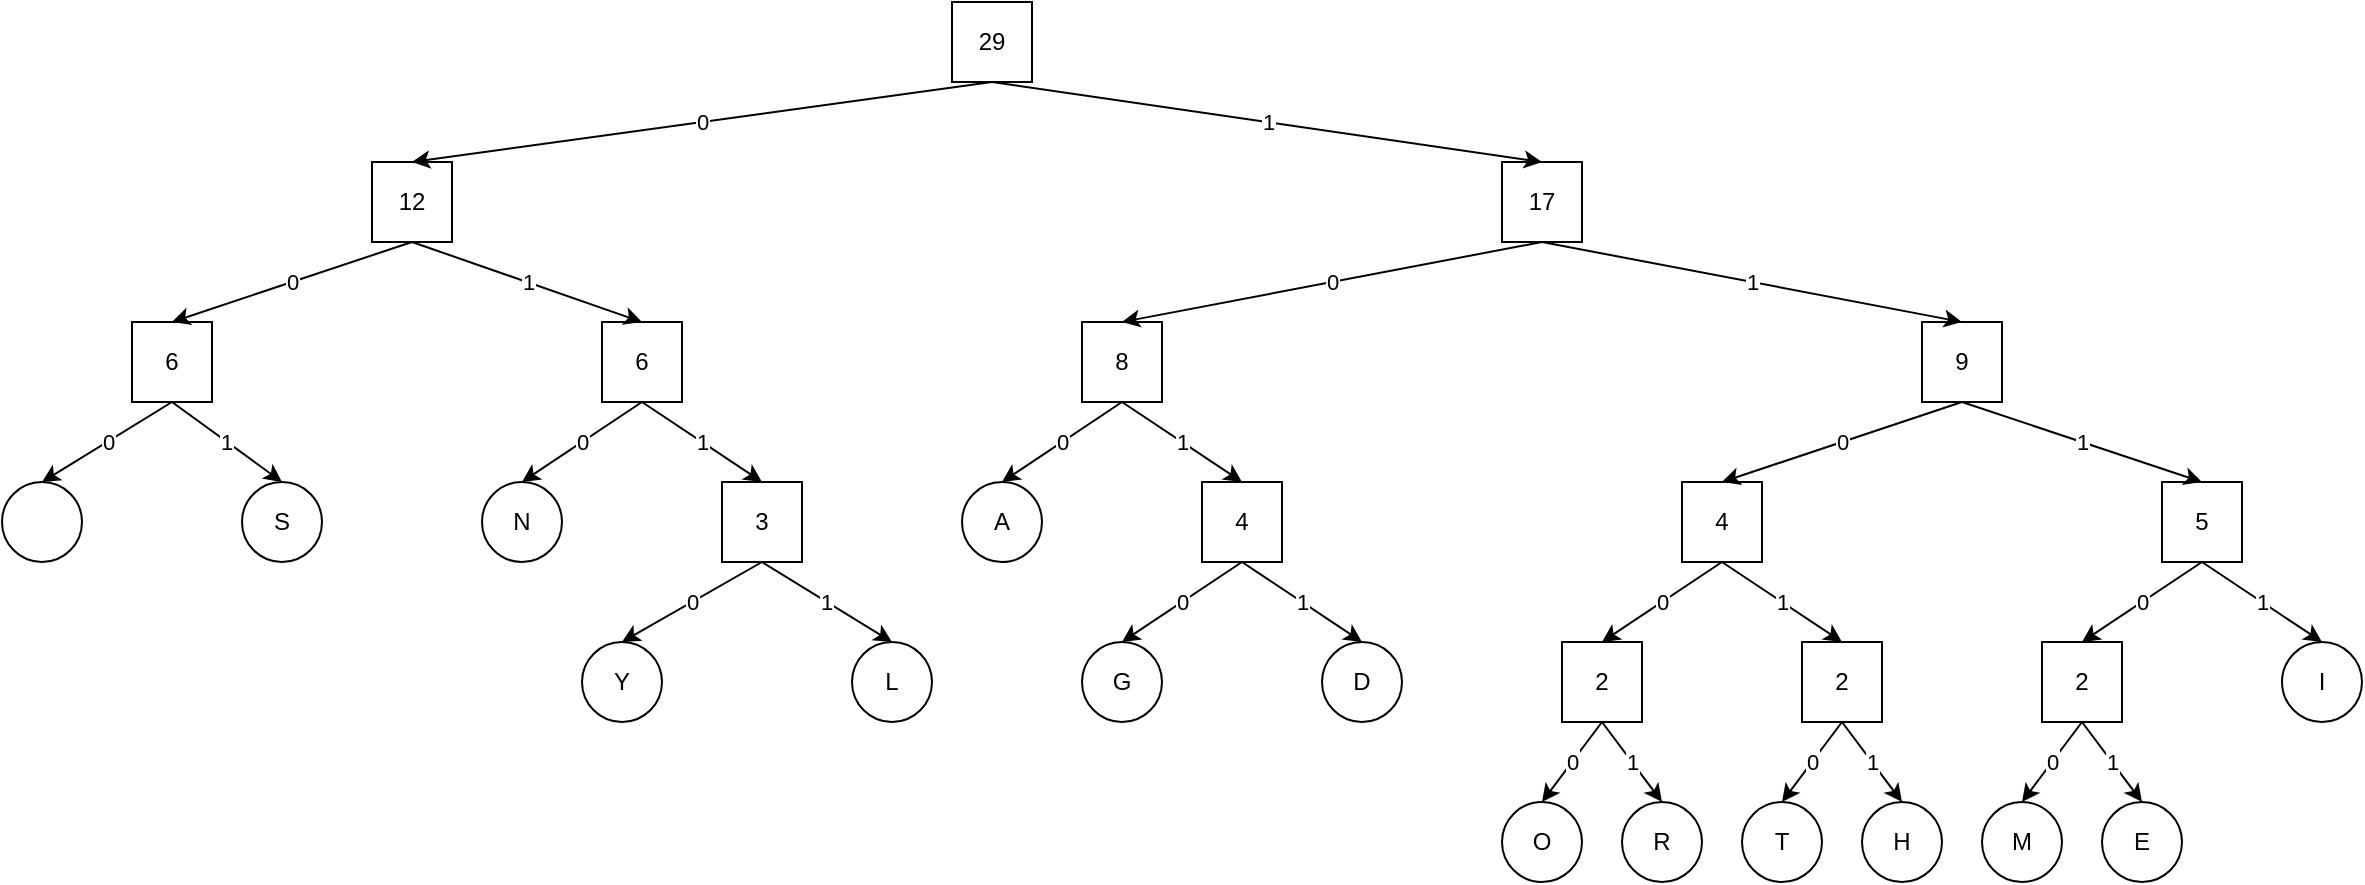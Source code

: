 <mxfile>
    <diagram id="S_faYMRFQXcnsALS5liH" name="Huffman">
        <mxGraphModel dx="1414" dy="682" grid="1" gridSize="10" guides="1" tooltips="1" connect="1" arrows="1" fold="1" page="1" pageScale="1" pageWidth="850" pageHeight="1100" math="0" shadow="0">
            <root>
                <mxCell id="0"/>
                <mxCell id="1" parent="0"/>
                <mxCell id="bHmVS1OD5DssWyzfUEvp-15" value="O" style="ellipse;whiteSpace=wrap;html=1;aspect=fixed;" vertex="1" parent="1">
                    <mxGeometry x="845" y="800" width="40" height="40" as="geometry"/>
                </mxCell>
                <mxCell id="bHmVS1OD5DssWyzfUEvp-16" value="R" style="ellipse;whiteSpace=wrap;html=1;aspect=fixed;" vertex="1" parent="1">
                    <mxGeometry x="905" y="800" width="40" height="40" as="geometry"/>
                </mxCell>
                <mxCell id="bHmVS1OD5DssWyzfUEvp-17" value="T" style="ellipse;whiteSpace=wrap;html=1;aspect=fixed;" vertex="1" parent="1">
                    <mxGeometry x="965" y="800" width="40" height="40" as="geometry"/>
                </mxCell>
                <mxCell id="bHmVS1OD5DssWyzfUEvp-18" value="H" style="ellipse;whiteSpace=wrap;html=1;aspect=fixed;" vertex="1" parent="1">
                    <mxGeometry x="1025" y="800" width="40" height="40" as="geometry"/>
                </mxCell>
                <mxCell id="bHmVS1OD5DssWyzfUEvp-19" value="M" style="ellipse;whiteSpace=wrap;html=1;aspect=fixed;" vertex="1" parent="1">
                    <mxGeometry x="1085" y="800" width="40" height="40" as="geometry"/>
                </mxCell>
                <mxCell id="bHmVS1OD5DssWyzfUEvp-20" value="E" style="ellipse;whiteSpace=wrap;html=1;aspect=fixed;" vertex="1" parent="1">
                    <mxGeometry x="1145" y="800" width="40" height="40" as="geometry"/>
                </mxCell>
                <mxCell id="bHmVS1OD5DssWyzfUEvp-26" value="D" style="ellipse;whiteSpace=wrap;html=1;aspect=fixed;" vertex="1" parent="1">
                    <mxGeometry x="755" y="720" width="40" height="40" as="geometry"/>
                </mxCell>
                <mxCell id="bHmVS1OD5DssWyzfUEvp-29" value="0" style="edgeStyle=none;html=1;entryX=0.5;entryY=0;entryDx=0;entryDy=0;exitX=0.5;exitY=1;exitDx=0;exitDy=0;" edge="1" parent="1" source="bHmVS1OD5DssWyzfUEvp-27" target="bHmVS1OD5DssWyzfUEvp-15">
                    <mxGeometry relative="1" as="geometry"/>
                </mxCell>
                <mxCell id="bHmVS1OD5DssWyzfUEvp-30" value="1" style="edgeStyle=none;html=1;exitX=0.5;exitY=1;exitDx=0;exitDy=0;entryX=0.5;entryY=0;entryDx=0;entryDy=0;" edge="1" parent="1" source="bHmVS1OD5DssWyzfUEvp-27" target="bHmVS1OD5DssWyzfUEvp-16">
                    <mxGeometry relative="1" as="geometry"/>
                </mxCell>
                <mxCell id="bHmVS1OD5DssWyzfUEvp-27" value="2" style="whiteSpace=wrap;html=1;aspect=fixed;" vertex="1" parent="1">
                    <mxGeometry x="875" y="720" width="40" height="40" as="geometry"/>
                </mxCell>
                <mxCell id="bHmVS1OD5DssWyzfUEvp-32" value="0" style="edgeStyle=none;html=1;exitX=0.5;exitY=1;exitDx=0;exitDy=0;entryX=0.5;entryY=0;entryDx=0;entryDy=0;" edge="1" parent="1" source="bHmVS1OD5DssWyzfUEvp-31" target="bHmVS1OD5DssWyzfUEvp-17">
                    <mxGeometry relative="1" as="geometry"/>
                </mxCell>
                <mxCell id="bHmVS1OD5DssWyzfUEvp-33" value="1" style="edgeStyle=none;html=1;exitX=0.5;exitY=1;exitDx=0;exitDy=0;entryX=0.5;entryY=0;entryDx=0;entryDy=0;" edge="1" parent="1" source="bHmVS1OD5DssWyzfUEvp-31" target="bHmVS1OD5DssWyzfUEvp-18">
                    <mxGeometry relative="1" as="geometry"/>
                </mxCell>
                <mxCell id="bHmVS1OD5DssWyzfUEvp-31" value="2" style="whiteSpace=wrap;html=1;aspect=fixed;" vertex="1" parent="1">
                    <mxGeometry x="995" y="720" width="40" height="40" as="geometry"/>
                </mxCell>
                <mxCell id="bHmVS1OD5DssWyzfUEvp-35" value="0" style="edgeStyle=none;html=1;exitX=0.5;exitY=1;exitDx=0;exitDy=0;entryX=0.5;entryY=0;entryDx=0;entryDy=0;" edge="1" parent="1" source="bHmVS1OD5DssWyzfUEvp-34" target="bHmVS1OD5DssWyzfUEvp-19">
                    <mxGeometry relative="1" as="geometry"/>
                </mxCell>
                <mxCell id="bHmVS1OD5DssWyzfUEvp-36" value="1" style="edgeStyle=none;html=1;exitX=0.5;exitY=1;exitDx=0;exitDy=0;entryX=0.5;entryY=0;entryDx=0;entryDy=0;" edge="1" parent="1" source="bHmVS1OD5DssWyzfUEvp-34" target="bHmVS1OD5DssWyzfUEvp-20">
                    <mxGeometry relative="1" as="geometry"/>
                </mxCell>
                <mxCell id="bHmVS1OD5DssWyzfUEvp-34" value="2" style="whiteSpace=wrap;html=1;aspect=fixed;" vertex="1" parent="1">
                    <mxGeometry x="1115" y="720" width="40" height="40" as="geometry"/>
                </mxCell>
                <mxCell id="bHmVS1OD5DssWyzfUEvp-37" value="I" style="ellipse;whiteSpace=wrap;html=1;aspect=fixed;" vertex="1" parent="1">
                    <mxGeometry x="1235" y="720" width="40" height="40" as="geometry"/>
                </mxCell>
                <mxCell id="bHmVS1OD5DssWyzfUEvp-39" value="0" style="edgeStyle=none;html=1;exitX=0.5;exitY=1;exitDx=0;exitDy=0;entryX=0.5;entryY=0;entryDx=0;entryDy=0;" edge="1" parent="1" source="bHmVS1OD5DssWyzfUEvp-38" target="bHmVS1OD5DssWyzfUEvp-34">
                    <mxGeometry relative="1" as="geometry"/>
                </mxCell>
                <mxCell id="bHmVS1OD5DssWyzfUEvp-40" value="1" style="edgeStyle=none;html=1;exitX=0.5;exitY=1;exitDx=0;exitDy=0;entryX=0.5;entryY=0;entryDx=0;entryDy=0;" edge="1" parent="1" source="bHmVS1OD5DssWyzfUEvp-38" target="bHmVS1OD5DssWyzfUEvp-37">
                    <mxGeometry relative="1" as="geometry"/>
                </mxCell>
                <mxCell id="bHmVS1OD5DssWyzfUEvp-38" value="5" style="whiteSpace=wrap;html=1;aspect=fixed;" vertex="1" parent="1">
                    <mxGeometry x="1175" y="640" width="40" height="40" as="geometry"/>
                </mxCell>
                <mxCell id="bHmVS1OD5DssWyzfUEvp-45" value="0" style="edgeStyle=none;html=1;exitX=0.5;exitY=1;exitDx=0;exitDy=0;entryX=0.5;entryY=0;entryDx=0;entryDy=0;" edge="1" parent="1" source="bHmVS1OD5DssWyzfUEvp-44" target="bHmVS1OD5DssWyzfUEvp-27">
                    <mxGeometry relative="1" as="geometry"/>
                </mxCell>
                <mxCell id="bHmVS1OD5DssWyzfUEvp-46" value="1" style="edgeStyle=none;html=1;exitX=0.5;exitY=1;exitDx=0;exitDy=0;entryX=0.5;entryY=0;entryDx=0;entryDy=0;" edge="1" parent="1" source="bHmVS1OD5DssWyzfUEvp-44" target="bHmVS1OD5DssWyzfUEvp-31">
                    <mxGeometry relative="1" as="geometry"/>
                </mxCell>
                <mxCell id="bHmVS1OD5DssWyzfUEvp-44" value="4" style="whiteSpace=wrap;html=1;aspect=fixed;" vertex="1" parent="1">
                    <mxGeometry x="935" y="640" width="40" height="40" as="geometry"/>
                </mxCell>
                <mxCell id="bHmVS1OD5DssWyzfUEvp-47" value="G" style="ellipse;whiteSpace=wrap;html=1;aspect=fixed;" vertex="1" parent="1">
                    <mxGeometry x="635" y="720" width="40" height="40" as="geometry"/>
                </mxCell>
                <mxCell id="bHmVS1OD5DssWyzfUEvp-48" value="L" style="ellipse;whiteSpace=wrap;html=1;aspect=fixed;" vertex="1" parent="1">
                    <mxGeometry x="520" y="720" width="40" height="40" as="geometry"/>
                </mxCell>
                <mxCell id="bHmVS1OD5DssWyzfUEvp-49" value="Y" style="ellipse;whiteSpace=wrap;html=1;aspect=fixed;" vertex="1" parent="1">
                    <mxGeometry x="385" y="720" width="40" height="40" as="geometry"/>
                </mxCell>
                <mxCell id="bHmVS1OD5DssWyzfUEvp-51" value="0" style="edgeStyle=none;html=1;exitX=0.5;exitY=1;exitDx=0;exitDy=0;entryX=0.5;entryY=0;entryDx=0;entryDy=0;" edge="1" parent="1" source="bHmVS1OD5DssWyzfUEvp-50" target="bHmVS1OD5DssWyzfUEvp-47">
                    <mxGeometry relative="1" as="geometry"/>
                </mxCell>
                <mxCell id="bHmVS1OD5DssWyzfUEvp-52" value="1" style="edgeStyle=none;html=1;exitX=0.5;exitY=1;exitDx=0;exitDy=0;entryX=0.5;entryY=0;entryDx=0;entryDy=0;" edge="1" parent="1" source="bHmVS1OD5DssWyzfUEvp-50" target="bHmVS1OD5DssWyzfUEvp-26">
                    <mxGeometry relative="1" as="geometry"/>
                </mxCell>
                <mxCell id="bHmVS1OD5DssWyzfUEvp-50" value="4" style="whiteSpace=wrap;html=1;aspect=fixed;" vertex="1" parent="1">
                    <mxGeometry x="695" y="640" width="40" height="40" as="geometry"/>
                </mxCell>
                <mxCell id="bHmVS1OD5DssWyzfUEvp-54" value="0" style="edgeStyle=none;html=1;exitX=0.5;exitY=1;exitDx=0;exitDy=0;entryX=0.5;entryY=0;entryDx=0;entryDy=0;" edge="1" parent="1" source="bHmVS1OD5DssWyzfUEvp-53" target="bHmVS1OD5DssWyzfUEvp-49">
                    <mxGeometry relative="1" as="geometry"/>
                </mxCell>
                <mxCell id="bHmVS1OD5DssWyzfUEvp-55" value="1" style="edgeStyle=none;html=1;exitX=0.5;exitY=1;exitDx=0;exitDy=0;entryX=0.5;entryY=0;entryDx=0;entryDy=0;" edge="1" parent="1" source="bHmVS1OD5DssWyzfUEvp-53" target="bHmVS1OD5DssWyzfUEvp-48">
                    <mxGeometry relative="1" as="geometry"/>
                </mxCell>
                <mxCell id="bHmVS1OD5DssWyzfUEvp-53" value="3" style="whiteSpace=wrap;html=1;aspect=fixed;" vertex="1" parent="1">
                    <mxGeometry x="455" y="640" width="40" height="40" as="geometry"/>
                </mxCell>
                <mxCell id="bHmVS1OD5DssWyzfUEvp-56" value="A" style="ellipse;whiteSpace=wrap;html=1;aspect=fixed;" vertex="1" parent="1">
                    <mxGeometry x="575" y="640" width="40" height="40" as="geometry"/>
                </mxCell>
                <mxCell id="bHmVS1OD5DssWyzfUEvp-58" value="0" style="edgeStyle=none;html=1;exitX=0.5;exitY=1;exitDx=0;exitDy=0;entryX=0.5;entryY=0;entryDx=0;entryDy=0;" edge="1" parent="1" source="bHmVS1OD5DssWyzfUEvp-57" target="bHmVS1OD5DssWyzfUEvp-56">
                    <mxGeometry relative="1" as="geometry"/>
                </mxCell>
                <mxCell id="bHmVS1OD5DssWyzfUEvp-59" value="1" style="edgeStyle=none;html=1;exitX=0.5;exitY=1;exitDx=0;exitDy=0;entryX=0.5;entryY=0;entryDx=0;entryDy=0;" edge="1" parent="1" source="bHmVS1OD5DssWyzfUEvp-57" target="bHmVS1OD5DssWyzfUEvp-50">
                    <mxGeometry relative="1" as="geometry"/>
                </mxCell>
                <mxCell id="bHmVS1OD5DssWyzfUEvp-57" value="8" style="whiteSpace=wrap;html=1;aspect=fixed;" vertex="1" parent="1">
                    <mxGeometry x="635" y="560" width="40" height="40" as="geometry"/>
                </mxCell>
                <mxCell id="bHmVS1OD5DssWyzfUEvp-61" value="0" style="edgeStyle=none;html=1;exitX=0.5;exitY=1;exitDx=0;exitDy=0;entryX=0.5;entryY=0;entryDx=0;entryDy=0;" edge="1" parent="1" source="bHmVS1OD5DssWyzfUEvp-60" target="bHmVS1OD5DssWyzfUEvp-44">
                    <mxGeometry relative="1" as="geometry"/>
                </mxCell>
                <mxCell id="bHmVS1OD5DssWyzfUEvp-62" value="1" style="edgeStyle=none;html=1;exitX=0.5;exitY=1;exitDx=0;exitDy=0;entryX=0.5;entryY=0;entryDx=0;entryDy=0;" edge="1" parent="1" source="bHmVS1OD5DssWyzfUEvp-60" target="bHmVS1OD5DssWyzfUEvp-38">
                    <mxGeometry relative="1" as="geometry"/>
                </mxCell>
                <mxCell id="bHmVS1OD5DssWyzfUEvp-60" value="9" style="whiteSpace=wrap;html=1;aspect=fixed;" vertex="1" parent="1">
                    <mxGeometry x="1055" y="560" width="40" height="40" as="geometry"/>
                </mxCell>
                <mxCell id="bHmVS1OD5DssWyzfUEvp-63" value="N" style="ellipse;whiteSpace=wrap;html=1;aspect=fixed;" vertex="1" parent="1">
                    <mxGeometry x="335" y="640" width="40" height="40" as="geometry"/>
                </mxCell>
                <mxCell id="bHmVS1OD5DssWyzfUEvp-64" value="S" style="ellipse;whiteSpace=wrap;html=1;aspect=fixed;" vertex="1" parent="1">
                    <mxGeometry x="215" y="640" width="40" height="40" as="geometry"/>
                </mxCell>
                <mxCell id="bHmVS1OD5DssWyzfUEvp-65" value="" style="ellipse;whiteSpace=wrap;html=1;aspect=fixed;" vertex="1" parent="1">
                    <mxGeometry x="95" y="640" width="40" height="40" as="geometry"/>
                </mxCell>
                <mxCell id="bHmVS1OD5DssWyzfUEvp-67" value="0" style="edgeStyle=none;html=1;exitX=0.5;exitY=1;exitDx=0;exitDy=0;entryX=0.5;entryY=0;entryDx=0;entryDy=0;" edge="1" parent="1" source="bHmVS1OD5DssWyzfUEvp-66" target="bHmVS1OD5DssWyzfUEvp-65">
                    <mxGeometry relative="1" as="geometry"/>
                </mxCell>
                <mxCell id="bHmVS1OD5DssWyzfUEvp-68" value="1" style="edgeStyle=none;html=1;exitX=0.5;exitY=1;exitDx=0;exitDy=0;entryX=0.5;entryY=0;entryDx=0;entryDy=0;" edge="1" parent="1" source="bHmVS1OD5DssWyzfUEvp-66" target="bHmVS1OD5DssWyzfUEvp-64">
                    <mxGeometry relative="1" as="geometry"/>
                </mxCell>
                <mxCell id="bHmVS1OD5DssWyzfUEvp-66" value="6" style="whiteSpace=wrap;html=1;aspect=fixed;" vertex="1" parent="1">
                    <mxGeometry x="160" y="560" width="40" height="40" as="geometry"/>
                </mxCell>
                <mxCell id="bHmVS1OD5DssWyzfUEvp-70" value="0" style="edgeStyle=none;html=1;exitX=0.5;exitY=1;exitDx=0;exitDy=0;entryX=0.5;entryY=0;entryDx=0;entryDy=0;" edge="1" parent="1" source="bHmVS1OD5DssWyzfUEvp-69" target="bHmVS1OD5DssWyzfUEvp-63">
                    <mxGeometry relative="1" as="geometry"/>
                </mxCell>
                <mxCell id="bHmVS1OD5DssWyzfUEvp-71" value="1" style="edgeStyle=none;html=1;exitX=0.5;exitY=1;exitDx=0;exitDy=0;entryX=0.5;entryY=0;entryDx=0;entryDy=0;" edge="1" parent="1" source="bHmVS1OD5DssWyzfUEvp-69" target="bHmVS1OD5DssWyzfUEvp-53">
                    <mxGeometry relative="1" as="geometry"/>
                </mxCell>
                <mxCell id="bHmVS1OD5DssWyzfUEvp-69" value="6" style="whiteSpace=wrap;html=1;aspect=fixed;" vertex="1" parent="1">
                    <mxGeometry x="395" y="560" width="40" height="40" as="geometry"/>
                </mxCell>
                <mxCell id="bHmVS1OD5DssWyzfUEvp-73" value="0" style="edgeStyle=none;html=1;exitX=0.5;exitY=1;exitDx=0;exitDy=0;entryX=0.5;entryY=0;entryDx=0;entryDy=0;" edge="1" parent="1" source="bHmVS1OD5DssWyzfUEvp-72" target="bHmVS1OD5DssWyzfUEvp-66">
                    <mxGeometry relative="1" as="geometry"/>
                </mxCell>
                <mxCell id="bHmVS1OD5DssWyzfUEvp-74" value="1" style="edgeStyle=none;html=1;exitX=0.5;exitY=1;exitDx=0;exitDy=0;entryX=0.5;entryY=0;entryDx=0;entryDy=0;" edge="1" parent="1" source="bHmVS1OD5DssWyzfUEvp-72" target="bHmVS1OD5DssWyzfUEvp-69">
                    <mxGeometry relative="1" as="geometry"/>
                </mxCell>
                <mxCell id="bHmVS1OD5DssWyzfUEvp-72" value="12" style="whiteSpace=wrap;html=1;aspect=fixed;" vertex="1" parent="1">
                    <mxGeometry x="280" y="480" width="40" height="40" as="geometry"/>
                </mxCell>
                <mxCell id="bHmVS1OD5DssWyzfUEvp-76" value="0" style="edgeStyle=none;html=1;exitX=0.5;exitY=1;exitDx=0;exitDy=0;entryX=0.5;entryY=0;entryDx=0;entryDy=0;" edge="1" parent="1" source="bHmVS1OD5DssWyzfUEvp-75" target="bHmVS1OD5DssWyzfUEvp-57">
                    <mxGeometry relative="1" as="geometry"/>
                </mxCell>
                <mxCell id="bHmVS1OD5DssWyzfUEvp-77" value="1" style="edgeStyle=none;html=1;exitX=0.5;exitY=1;exitDx=0;exitDy=0;entryX=0.5;entryY=0;entryDx=0;entryDy=0;" edge="1" parent="1" source="bHmVS1OD5DssWyzfUEvp-75" target="bHmVS1OD5DssWyzfUEvp-60">
                    <mxGeometry relative="1" as="geometry"/>
                </mxCell>
                <mxCell id="bHmVS1OD5DssWyzfUEvp-75" value="17" style="whiteSpace=wrap;html=1;aspect=fixed;" vertex="1" parent="1">
                    <mxGeometry x="845" y="480" width="40" height="40" as="geometry"/>
                </mxCell>
                <mxCell id="bHmVS1OD5DssWyzfUEvp-79" value="0" style="edgeStyle=none;html=1;exitX=0.5;exitY=1;exitDx=0;exitDy=0;entryX=0.5;entryY=0;entryDx=0;entryDy=0;" edge="1" parent="1" source="bHmVS1OD5DssWyzfUEvp-78" target="bHmVS1OD5DssWyzfUEvp-72">
                    <mxGeometry relative="1" as="geometry"/>
                </mxCell>
                <mxCell id="bHmVS1OD5DssWyzfUEvp-80" value="1" style="edgeStyle=none;html=1;exitX=0.5;exitY=1;exitDx=0;exitDy=0;entryX=0.5;entryY=0;entryDx=0;entryDy=0;" edge="1" parent="1" source="bHmVS1OD5DssWyzfUEvp-78" target="bHmVS1OD5DssWyzfUEvp-75">
                    <mxGeometry relative="1" as="geometry"/>
                </mxCell>
                <mxCell id="bHmVS1OD5DssWyzfUEvp-78" value="29" style="whiteSpace=wrap;html=1;aspect=fixed;" vertex="1" parent="1">
                    <mxGeometry x="570" y="400" width="40" height="40" as="geometry"/>
                </mxCell>
            </root>
        </mxGraphModel>
    </diagram>
    <diagram id="LK6hJKa1zRqKV95Y7jC8" name="Bayesian">
        <mxGraphModel dx="1401" dy="784" grid="1" gridSize="10" guides="1" tooltips="1" connect="1" arrows="1" fold="1" page="1" pageScale="1" pageWidth="850" pageHeight="1100" math="0" shadow="0">
            <root>
                <mxCell id="0"/>
                <mxCell id="1" parent="0"/>
                <mxCell id="10" style="edgeStyle=none;html=1;entryX=0;entryY=0.5;entryDx=0;entryDy=0;" parent="1" source="6" target="7" edge="1">
                    <mxGeometry relative="1" as="geometry"/>
                </mxCell>
                <mxCell id="6" value="Internship" style="ellipse;whiteSpace=wrap;html=1;" parent="1" vertex="1">
                    <mxGeometry x="80" y="200" width="120" height="80" as="geometry"/>
                </mxCell>
                <mxCell id="11" style="edgeStyle=none;html=1;exitX=1;exitY=0.5;exitDx=0;exitDy=0;entryX=0;entryY=1;entryDx=0;entryDy=0;" parent="1" source="7" target="8" edge="1">
                    <mxGeometry relative="1" as="geometry"/>
                </mxCell>
                <mxCell id="13" style="edgeStyle=none;html=1;exitX=1;exitY=0.5;exitDx=0;exitDy=0;entryX=0;entryY=0;entryDx=0;entryDy=0;" parent="1" source="7" target="9" edge="1">
                    <mxGeometry relative="1" as="geometry"/>
                </mxCell>
                <mxCell id="7" value="Happy" style="ellipse;whiteSpace=wrap;html=1;" parent="1" vertex="1">
                    <mxGeometry x="240" y="200" width="120" height="80" as="geometry"/>
                </mxCell>
                <mxCell id="8" value="Finish" style="ellipse;whiteSpace=wrap;html=1;" parent="1" vertex="1">
                    <mxGeometry x="400" y="120" width="120" height="80" as="geometry"/>
                </mxCell>
                <mxCell id="9" value="Recruited" style="ellipse;whiteSpace=wrap;html=1;" parent="1" vertex="1">
                    <mxGeometry x="400" y="280" width="120" height="80" as="geometry"/>
                </mxCell>
                <mxCell id="19" value="Internship P(I)" style="shape=table;startSize=30;container=1;collapsible=1;childLayout=tableLayout;fixedRows=1;rowLines=0;fontStyle=1;align=center;resizeLast=1;" parent="1" vertex="1">
                    <mxGeometry x="80" y="300" width="120" height="90" as="geometry"/>
                </mxCell>
                <mxCell id="23" value="" style="shape=tableRow;horizontal=0;startSize=0;swimlaneHead=0;swimlaneBody=0;fillColor=none;collapsible=0;dropTarget=0;points=[[0,0.5],[1,0.5]];portConstraint=eastwest;top=0;left=0;right=0;bottom=1;" parent="19" vertex="1">
                    <mxGeometry y="30" width="120" height="30" as="geometry"/>
                </mxCell>
                <mxCell id="24" value="T " style="shape=partialRectangle;connectable=0;fillColor=none;top=0;left=0;bottom=0;right=0;fontStyle=0;overflow=hidden;" parent="23" vertex="1">
                    <mxGeometry width="60" height="30" as="geometry">
                        <mxRectangle width="60" height="30" as="alternateBounds"/>
                    </mxGeometry>
                </mxCell>
                <mxCell id="25" value="0.5" style="shape=partialRectangle;connectable=0;fillColor=none;top=0;left=0;bottom=0;right=0;align=left;spacingLeft=6;fontStyle=0;overflow=hidden;" parent="23" vertex="1">
                    <mxGeometry x="60" width="60" height="30" as="geometry">
                        <mxRectangle width="60" height="30" as="alternateBounds"/>
                    </mxGeometry>
                </mxCell>
                <mxCell id="26" value="" style="shape=tableRow;horizontal=0;startSize=0;swimlaneHead=0;swimlaneBody=0;fillColor=none;collapsible=0;dropTarget=0;points=[[0,0.5],[1,0.5]];portConstraint=eastwest;top=0;left=0;right=0;bottom=0;" parent="19" vertex="1">
                    <mxGeometry y="60" width="120" height="30" as="geometry"/>
                </mxCell>
                <mxCell id="27" value="F" style="shape=partialRectangle;connectable=0;fillColor=none;top=0;left=0;bottom=0;right=0;editable=1;overflow=hidden;" parent="26" vertex="1">
                    <mxGeometry width="60" height="30" as="geometry">
                        <mxRectangle width="60" height="30" as="alternateBounds"/>
                    </mxGeometry>
                </mxCell>
                <mxCell id="28" value="0.5" style="shape=partialRectangle;connectable=0;fillColor=none;top=0;left=0;bottom=0;right=0;align=left;spacingLeft=6;overflow=hidden;" parent="26" vertex="1">
                    <mxGeometry x="60" width="60" height="30" as="geometry">
                        <mxRectangle width="60" height="30" as="alternateBounds"/>
                    </mxGeometry>
                </mxCell>
                <mxCell id="32" value="I P(H)" style="shape=table;startSize=30;container=1;collapsible=1;childLayout=tableLayout;fixedRows=1;rowLines=0;fontStyle=1;align=center;resizeLast=1;" parent="1" vertex="1">
                    <mxGeometry x="240" y="300" width="120" height="90" as="geometry"/>
                </mxCell>
                <mxCell id="33" value="" style="shape=tableRow;horizontal=0;startSize=0;swimlaneHead=0;swimlaneBody=0;fillColor=none;collapsible=0;dropTarget=0;points=[[0,0.5],[1,0.5]];portConstraint=eastwest;top=0;left=0;right=0;bottom=1;" parent="32" vertex="1">
                    <mxGeometry y="30" width="120" height="30" as="geometry"/>
                </mxCell>
                <mxCell id="34" value="T " style="shape=partialRectangle;connectable=0;fillColor=none;top=0;left=0;bottom=0;right=0;fontStyle=0;overflow=hidden;" parent="33" vertex="1">
                    <mxGeometry width="60" height="30" as="geometry">
                        <mxRectangle width="60" height="30" as="alternateBounds"/>
                    </mxGeometry>
                </mxCell>
                <mxCell id="35" value="0.6" style="shape=partialRectangle;connectable=0;fillColor=none;top=0;left=0;bottom=0;right=0;align=left;spacingLeft=6;fontStyle=0;overflow=hidden;" parent="33" vertex="1">
                    <mxGeometry x="60" width="60" height="30" as="geometry">
                        <mxRectangle width="60" height="30" as="alternateBounds"/>
                    </mxGeometry>
                </mxCell>
                <mxCell id="36" value="" style="shape=tableRow;horizontal=0;startSize=0;swimlaneHead=0;swimlaneBody=0;fillColor=none;collapsible=0;dropTarget=0;points=[[0,0.5],[1,0.5]];portConstraint=eastwest;top=0;left=0;right=0;bottom=0;" parent="32" vertex="1">
                    <mxGeometry y="60" width="120" height="30" as="geometry"/>
                </mxCell>
                <mxCell id="37" value="F" style="shape=partialRectangle;connectable=0;fillColor=none;top=0;left=0;bottom=0;right=0;editable=1;overflow=hidden;" parent="36" vertex="1">
                    <mxGeometry width="60" height="30" as="geometry">
                        <mxRectangle width="60" height="30" as="alternateBounds"/>
                    </mxGeometry>
                </mxCell>
                <mxCell id="38" value="0.3" style="shape=partialRectangle;connectable=0;fillColor=none;top=0;left=0;bottom=0;right=0;align=left;spacingLeft=6;overflow=hidden;" parent="36" vertex="1">
                    <mxGeometry x="60" width="60" height="30" as="geometry">
                        <mxRectangle width="60" height="30" as="alternateBounds"/>
                    </mxGeometry>
                </mxCell>
                <mxCell id="39" value="H P(F)" style="shape=table;startSize=30;container=1;collapsible=1;childLayout=tableLayout;fixedRows=1;rowLines=0;fontStyle=1;align=center;resizeLast=1;" parent="1" vertex="1">
                    <mxGeometry x="540" y="115" width="120" height="90" as="geometry"/>
                </mxCell>
                <mxCell id="40" value="" style="shape=tableRow;horizontal=0;startSize=0;swimlaneHead=0;swimlaneBody=0;fillColor=none;collapsible=0;dropTarget=0;points=[[0,0.5],[1,0.5]];portConstraint=eastwest;top=0;left=0;right=0;bottom=1;" parent="39" vertex="1">
                    <mxGeometry y="30" width="120" height="30" as="geometry"/>
                </mxCell>
                <mxCell id="41" value="T " style="shape=partialRectangle;connectable=0;fillColor=none;top=0;left=0;bottom=0;right=0;fontStyle=0;overflow=hidden;" parent="40" vertex="1">
                    <mxGeometry width="60" height="30" as="geometry">
                        <mxRectangle width="60" height="30" as="alternateBounds"/>
                    </mxGeometry>
                </mxCell>
                <mxCell id="42" value="0.7" style="shape=partialRectangle;connectable=0;fillColor=none;top=0;left=0;bottom=0;right=0;align=left;spacingLeft=6;fontStyle=0;overflow=hidden;" parent="40" vertex="1">
                    <mxGeometry x="60" width="60" height="30" as="geometry">
                        <mxRectangle width="60" height="30" as="alternateBounds"/>
                    </mxGeometry>
                </mxCell>
                <mxCell id="43" value="" style="shape=tableRow;horizontal=0;startSize=0;swimlaneHead=0;swimlaneBody=0;fillColor=none;collapsible=0;dropTarget=0;points=[[0,0.5],[1,0.5]];portConstraint=eastwest;top=0;left=0;right=0;bottom=0;" parent="39" vertex="1">
                    <mxGeometry y="60" width="120" height="30" as="geometry"/>
                </mxCell>
                <mxCell id="44" value="F" style="shape=partialRectangle;connectable=0;fillColor=none;top=0;left=0;bottom=0;right=0;editable=1;overflow=hidden;" parent="43" vertex="1">
                    <mxGeometry width="60" height="30" as="geometry">
                        <mxRectangle width="60" height="30" as="alternateBounds"/>
                    </mxGeometry>
                </mxCell>
                <mxCell id="45" value="0.1" style="shape=partialRectangle;connectable=0;fillColor=none;top=0;left=0;bottom=0;right=0;align=left;spacingLeft=6;overflow=hidden;" parent="43" vertex="1">
                    <mxGeometry x="60" width="60" height="30" as="geometry">
                        <mxRectangle width="60" height="30" as="alternateBounds"/>
                    </mxGeometry>
                </mxCell>
                <mxCell id="46" value="H P(R)" style="shape=table;startSize=30;container=1;collapsible=1;childLayout=tableLayout;fixedRows=1;rowLines=0;fontStyle=1;align=center;resizeLast=1;" parent="1" vertex="1">
                    <mxGeometry x="540" y="275" width="120" height="90" as="geometry"/>
                </mxCell>
                <mxCell id="47" value="" style="shape=tableRow;horizontal=0;startSize=0;swimlaneHead=0;swimlaneBody=0;fillColor=none;collapsible=0;dropTarget=0;points=[[0,0.5],[1,0.5]];portConstraint=eastwest;top=0;left=0;right=0;bottom=1;" parent="46" vertex="1">
                    <mxGeometry y="30" width="120" height="30" as="geometry"/>
                </mxCell>
                <mxCell id="48" value="T " style="shape=partialRectangle;connectable=0;fillColor=none;top=0;left=0;bottom=0;right=0;fontStyle=0;overflow=hidden;" parent="47" vertex="1">
                    <mxGeometry width="60" height="30" as="geometry">
                        <mxRectangle width="60" height="30" as="alternateBounds"/>
                    </mxGeometry>
                </mxCell>
                <mxCell id="49" value="0.7" style="shape=partialRectangle;connectable=0;fillColor=none;top=0;left=0;bottom=0;right=0;align=left;spacingLeft=6;fontStyle=0;overflow=hidden;" parent="47" vertex="1">
                    <mxGeometry x="60" width="60" height="30" as="geometry">
                        <mxRectangle width="60" height="30" as="alternateBounds"/>
                    </mxGeometry>
                </mxCell>
                <mxCell id="50" value="" style="shape=tableRow;horizontal=0;startSize=0;swimlaneHead=0;swimlaneBody=0;fillColor=none;collapsible=0;dropTarget=0;points=[[0,0.5],[1,0.5]];portConstraint=eastwest;top=0;left=0;right=0;bottom=0;" parent="46" vertex="1">
                    <mxGeometry y="60" width="120" height="30" as="geometry"/>
                </mxCell>
                <mxCell id="51" value="F" style="shape=partialRectangle;connectable=0;fillColor=none;top=0;left=0;bottom=0;right=0;editable=1;overflow=hidden;" parent="50" vertex="1">
                    <mxGeometry width="60" height="30" as="geometry">
                        <mxRectangle width="60" height="30" as="alternateBounds"/>
                    </mxGeometry>
                </mxCell>
                <mxCell id="52" value="0.2" style="shape=partialRectangle;connectable=0;fillColor=none;top=0;left=0;bottom=0;right=0;align=left;spacingLeft=6;overflow=hidden;" parent="50" vertex="1">
                    <mxGeometry x="60" width="60" height="30" as="geometry">
                        <mxRectangle width="60" height="30" as="alternateBounds"/>
                    </mxGeometry>
                </mxCell>
            </root>
        </mxGraphModel>
    </diagram>
    <diagram id="6jLCTJjgV8RnzZC7X95S" name="Page-3">
        <mxGraphModel dx="1626" dy="784" grid="1" gridSize="10" guides="1" tooltips="1" connect="1" arrows="1" fold="1" page="1" pageScale="1" pageWidth="850" pageHeight="1100" math="0" shadow="0">
            <root>
                <mxCell id="0"/>
                <mxCell id="1" parent="0"/>
            </root>
        </mxGraphModel>
    </diagram>
</mxfile>